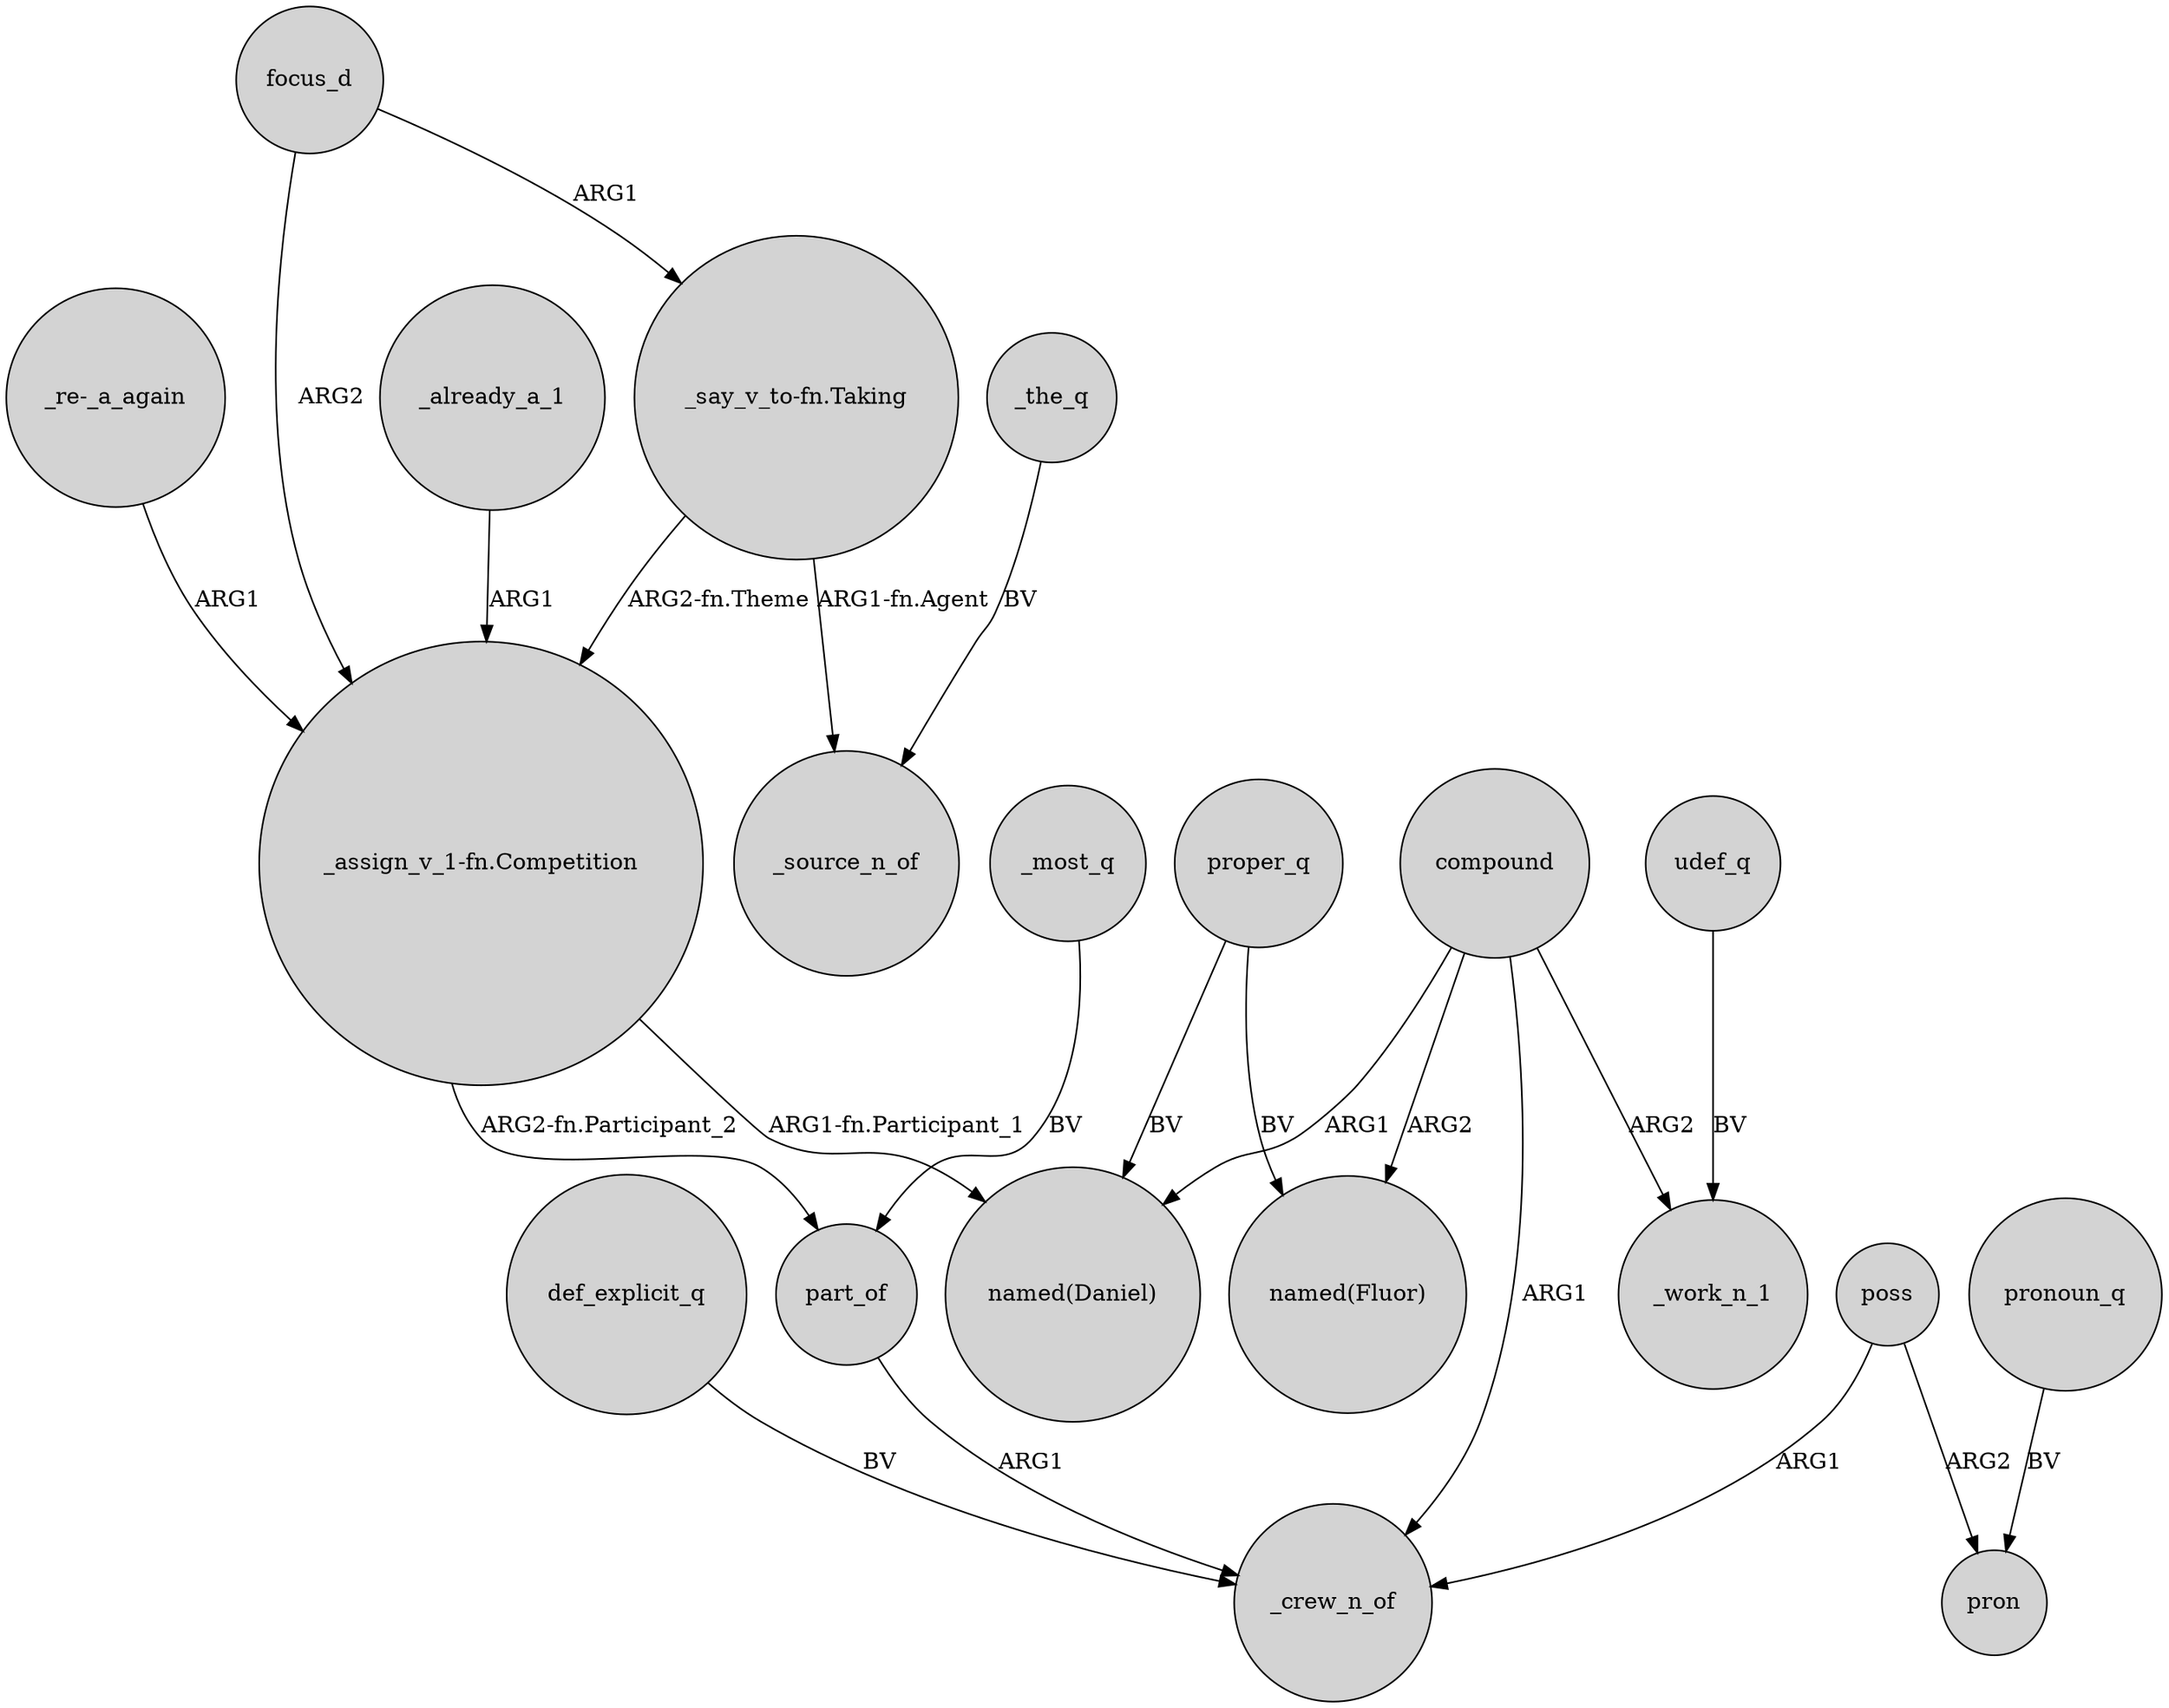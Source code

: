 digraph {
	node [shape=circle style=filled]
	focus_d -> "_say_v_to-fn.Taking" [label=ARG1]
	part_of -> _crew_n_of [label=ARG1]
	compound -> "named(Daniel)" [label=ARG1]
	"_assign_v_1-fn.Competition" -> "named(Daniel)" [label="ARG1-fn.Participant_1"]
	focus_d -> "_assign_v_1-fn.Competition" [label=ARG2]
	compound -> _work_n_1 [label=ARG2]
	udef_q -> _work_n_1 [label=BV]
	_already_a_1 -> "_assign_v_1-fn.Competition" [label=ARG1]
	"_say_v_to-fn.Taking" -> "_assign_v_1-fn.Competition" [label="ARG2-fn.Theme"]
	pronoun_q -> pron [label=BV]
	"_assign_v_1-fn.Competition" -> part_of [label="ARG2-fn.Participant_2"]
	poss -> pron [label=ARG2]
	proper_q -> "named(Fluor)" [label=BV]
	_most_q -> part_of [label=BV]
	"_re-_a_again" -> "_assign_v_1-fn.Competition" [label=ARG1]
	proper_q -> "named(Daniel)" [label=BV]
	compound -> "named(Fluor)" [label=ARG2]
	_the_q -> _source_n_of [label=BV]
	"_say_v_to-fn.Taking" -> _source_n_of [label="ARG1-fn.Agent"]
	def_explicit_q -> _crew_n_of [label=BV]
	compound -> _crew_n_of [label=ARG1]
	poss -> _crew_n_of [label=ARG1]
}
